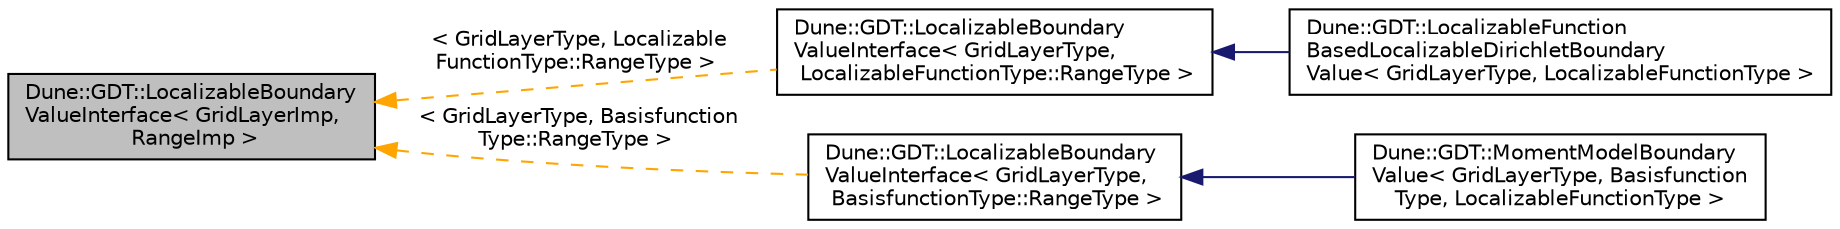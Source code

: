 digraph "Dune::GDT::LocalizableBoundaryValueInterface&lt; GridLayerImp, RangeImp &gt;"
{
  edge [fontname="Helvetica",fontsize="10",labelfontname="Helvetica",labelfontsize="10"];
  node [fontname="Helvetica",fontsize="10",shape=record];
  rankdir="LR";
  Node0 [label="Dune::GDT::LocalizableBoundary\lValueInterface\< GridLayerImp,\l RangeImp \>",height=0.2,width=0.4,color="black", fillcolor="grey75", style="filled", fontcolor="black"];
  Node0 -> Node1 [dir="back",color="orange",fontsize="10",style="dashed",label=" \< GridLayerType, Localizable\lFunctionType::RangeType \>" ,fontname="Helvetica"];
  Node1 [label="Dune::GDT::LocalizableBoundary\lValueInterface\< GridLayerType,\l LocalizableFunctionType::RangeType \>",height=0.2,width=0.4,color="black", fillcolor="white", style="filled",URL="$a01913.html"];
  Node1 -> Node2 [dir="back",color="midnightblue",fontsize="10",style="solid",fontname="Helvetica"];
  Node2 [label="Dune::GDT::LocalizableFunction\lBasedLocalizableDirichletBoundary\lValue\< GridLayerType, LocalizableFunctionType \>",height=0.2,width=0.4,color="black", fillcolor="white", style="filled",URL="$a01921.html"];
  Node0 -> Node3 [dir="back",color="orange",fontsize="10",style="dashed",label=" \< GridLayerType, Basisfunction\lType::RangeType \>" ,fontname="Helvetica"];
  Node3 [label="Dune::GDT::LocalizableBoundary\lValueInterface\< GridLayerType,\l BasisfunctionType::RangeType \>",height=0.2,width=0.4,color="black", fillcolor="white", style="filled",URL="$a01913.html"];
  Node3 -> Node4 [dir="back",color="midnightblue",fontsize="10",style="solid",fontname="Helvetica"];
  Node4 [label="Dune::GDT::MomentModelBoundary\lValue\< GridLayerType, Basisfunction\lType, LocalizableFunctionType \>",height=0.2,width=0.4,color="black", fillcolor="white", style="filled",URL="$a01929.html"];
}
